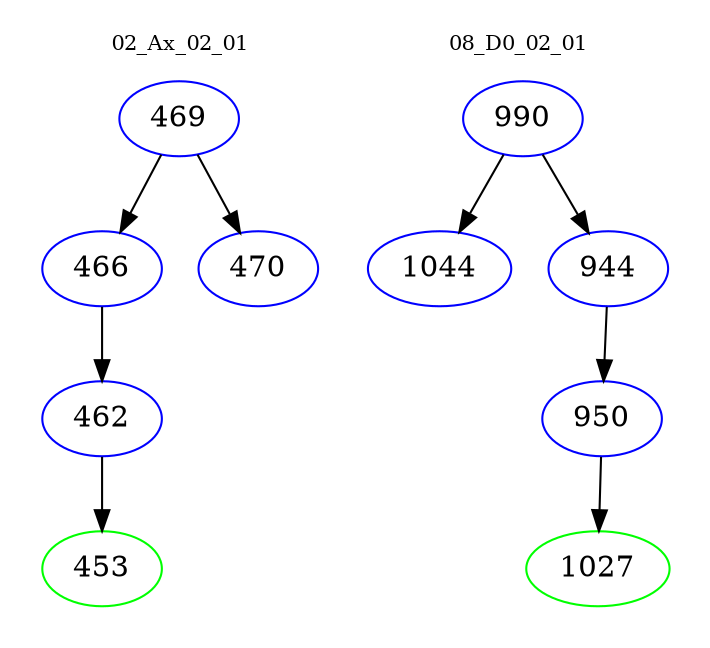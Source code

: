 digraph{
subgraph cluster_0 {
color = white
label = "02_Ax_02_01";
fontsize=10;
T0_469 [label="469", color="blue"]
T0_469 -> T0_466 [color="black"]
T0_466 [label="466", color="blue"]
T0_466 -> T0_462 [color="black"]
T0_462 [label="462", color="blue"]
T0_462 -> T0_453 [color="black"]
T0_453 [label="453", color="green"]
T0_469 -> T0_470 [color="black"]
T0_470 [label="470", color="blue"]
}
subgraph cluster_1 {
color = white
label = "08_D0_02_01";
fontsize=10;
T1_990 [label="990", color="blue"]
T1_990 -> T1_1044 [color="black"]
T1_1044 [label="1044", color="blue"]
T1_990 -> T1_944 [color="black"]
T1_944 [label="944", color="blue"]
T1_944 -> T1_950 [color="black"]
T1_950 [label="950", color="blue"]
T1_950 -> T1_1027 [color="black"]
T1_1027 [label="1027", color="green"]
}
}
